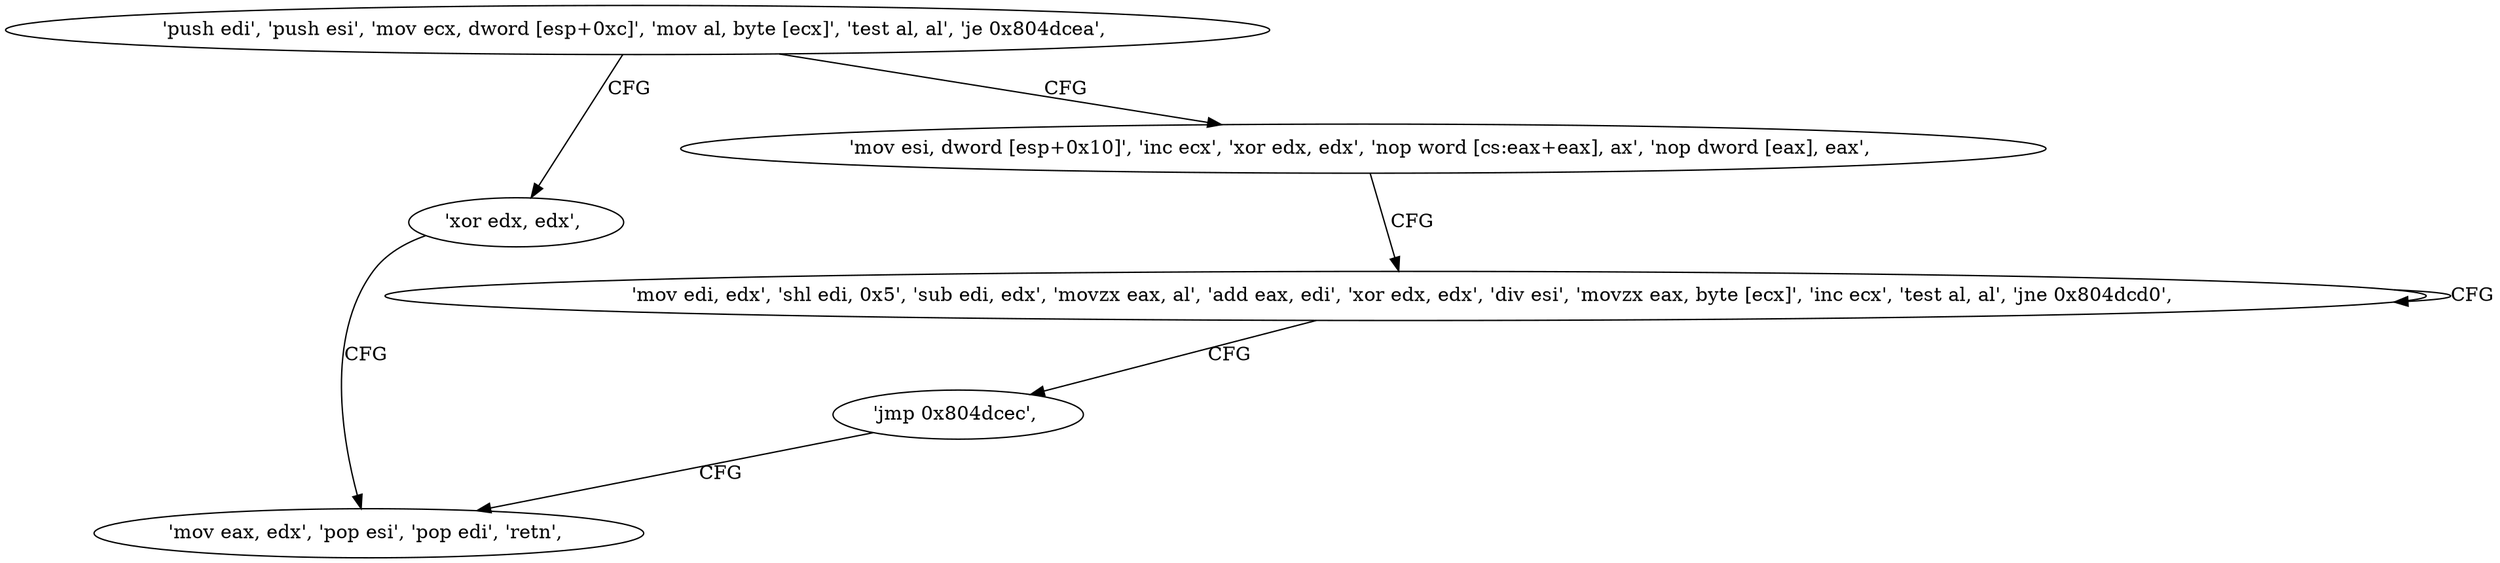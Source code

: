 digraph "func" {
"134536368" [label = "'push edi', 'push esi', 'mov ecx, dword [esp+0xc]', 'mov al, byte [ecx]', 'test al, al', 'je 0x804dcea', " ]
"134536426" [label = "'xor edx, edx', " ]
"134536380" [label = "'mov esi, dword [esp+0x10]', 'inc ecx', 'xor edx, edx', 'nop word [cs:eax+eax], ax', 'nop dword [eax], eax', " ]
"134536428" [label = "'mov eax, edx', 'pop esi', 'pop edi', 'retn', " ]
"134536400" [label = "'mov edi, edx', 'shl edi, 0x5', 'sub edi, edx', 'movzx eax, al', 'add eax, edi', 'xor edx, edx', 'div esi', 'movzx eax, byte [ecx]', 'inc ecx', 'test al, al', 'jne 0x804dcd0', " ]
"134536424" [label = "'jmp 0x804dcec', " ]
"134536368" -> "134536426" [ label = "CFG" ]
"134536368" -> "134536380" [ label = "CFG" ]
"134536426" -> "134536428" [ label = "CFG" ]
"134536380" -> "134536400" [ label = "CFG" ]
"134536400" -> "134536400" [ label = "CFG" ]
"134536400" -> "134536424" [ label = "CFG" ]
"134536424" -> "134536428" [ label = "CFG" ]
}
